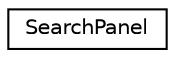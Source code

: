 digraph "Graphical Class Hierarchy"
{
 // LATEX_PDF_SIZE
  edge [fontname="Helvetica",fontsize="10",labelfontname="Helvetica",labelfontsize="10"];
  node [fontname="Helvetica",fontsize="10",shape=record];
  rankdir="LR";
  Node0 [label="SearchPanel",height=0.2,width=0.4,color="black", fillcolor="white", style="filled",URL="$classSearchPanel.html",tooltip=" "];
}
